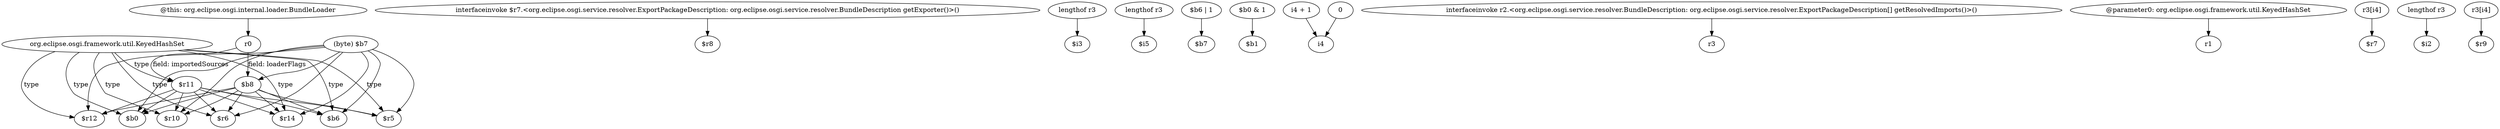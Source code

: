 digraph g {
0[label="org.eclipse.osgi.framework.util.KeyedHashSet"]
1[label="$r11"]
0->1[label="type"]
2[label="r0"]
3[label="$b8"]
2->3[label="field: loaderFlags"]
4[label="interfaceinvoke $r7.<org.eclipse.osgi.service.resolver.ExportPackageDescription: org.eclipse.osgi.service.resolver.BundleDescription getExporter()>()"]
5[label="$r8"]
4->5[label=""]
6[label="$r14"]
3->6[label=""]
7[label="$r10"]
0->7[label="type"]
8[label="(byte) $b7"]
9[label="$b6"]
8->9[label=""]
10[label="$r6"]
8->10[label=""]
1->6[label=""]
2->1[label="field: importedSources"]
0->9[label="type"]
11[label="lengthof r3"]
12[label="$i3"]
11->12[label=""]
1->10[label=""]
13[label="lengthof r3"]
14[label="$i5"]
13->14[label=""]
15[label="$b6 | 1"]
16[label="$b7"]
15->16[label=""]
0->10[label="type"]
17[label="$r12"]
0->17[label="type"]
18[label="@this: org.eclipse.osgi.internal.loader.BundleLoader"]
18->2[label=""]
8->3[label=""]
19[label="$b0 & 1"]
20[label="$b1"]
19->20[label=""]
8->17[label=""]
1->9[label=""]
1->17[label=""]
21[label="$b0"]
0->21[label="type"]
22[label="i4 + 1"]
23[label="i4"]
22->23[label=""]
1->21[label=""]
24[label="$r5"]
3->24[label=""]
0->6[label="type"]
25[label="interfaceinvoke r2.<org.eclipse.osgi.service.resolver.BundleDescription: org.eclipse.osgi.service.resolver.ExportPackageDescription[] getResolvedImports()>()"]
26[label="r3"]
25->26[label=""]
8->21[label=""]
3->7[label=""]
27[label="@parameter0: org.eclipse.osgi.framework.util.KeyedHashSet"]
28[label="r1"]
27->28[label=""]
1->7[label=""]
3->9[label=""]
8->6[label=""]
29[label="r3[i4]"]
30[label="$r7"]
29->30[label=""]
31[label="lengthof r3"]
32[label="$i2"]
31->32[label=""]
3->17[label=""]
1->24[label=""]
8->7[label=""]
33[label="0"]
33->23[label=""]
34[label="r3[i4]"]
35[label="$r9"]
34->35[label=""]
3->10[label=""]
0->24[label="type"]
3->21[label=""]
8->24[label=""]
}